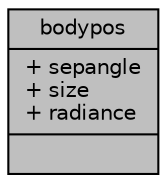 digraph "bodypos"
{
 // INTERACTIVE_SVG=YES
  edge [fontname="Helvetica",fontsize="10",labelfontname="Helvetica",labelfontsize="10"];
  node [fontname="Helvetica",fontsize="10",shape=record];
  Node1 [label="{bodypos\n|+ sepangle\l+ size\l+ radiance\l|}",height=0.2,width=0.4,color="black", fillcolor="grey75", style="filled", fontcolor="black"];
}
